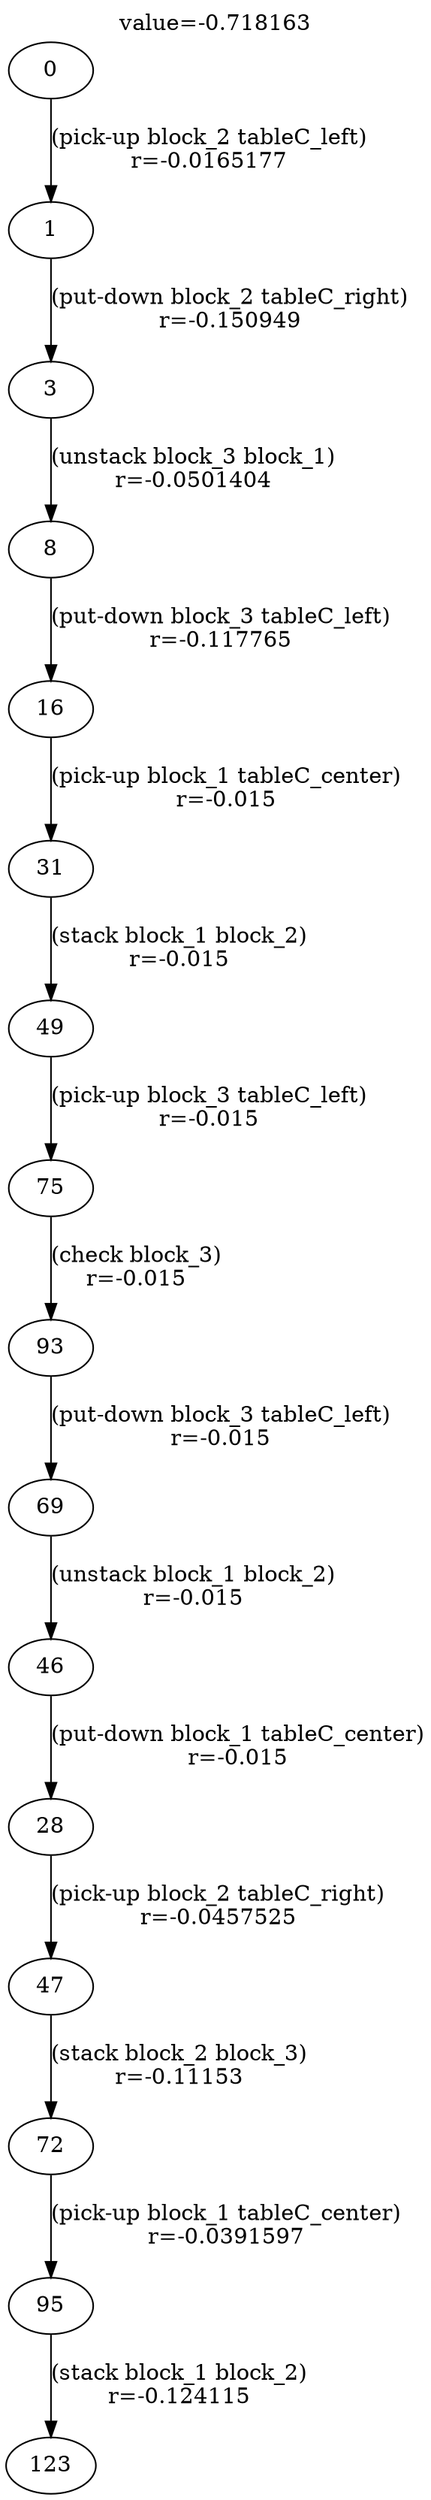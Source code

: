 digraph g{
label="value=-0.718163"
labelloc=top
0->1 [ label="(pick-up block_2 tableC_left)
r=-0.0165177" ];
1->3 [ label="(put-down block_2 tableC_right)
r=-0.150949" ];
3->8 [ label="(unstack block_3 block_1)
r=-0.0501404" ];
8->16 [ label="(put-down block_3 tableC_left)
r=-0.117765" ];
16->31 [ label="(pick-up block_1 tableC_center)
r=-0.015" ];
31->49 [ label="(stack block_1 block_2)
r=-0.015" ];
49->75 [ label="(pick-up block_3 tableC_left)
r=-0.015" ];
75->93 [ label="(check block_3)
r=-0.015" ];
93->69 [ label="(put-down block_3 tableC_left)
r=-0.015" ];
69->46 [ label="(unstack block_1 block_2)
r=-0.015" ];
46->28 [ label="(put-down block_1 tableC_center)
r=-0.015" ];
28->47 [ label="(pick-up block_2 tableC_right)
r=-0.0457525" ];
47->72 [ label="(stack block_2 block_3)
r=-0.11153" ];
72->95 [ label="(pick-up block_1 tableC_center)
r=-0.0391597" ];
95->123 [ label="(stack block_1 block_2)
r=-0.124115" ];
}
